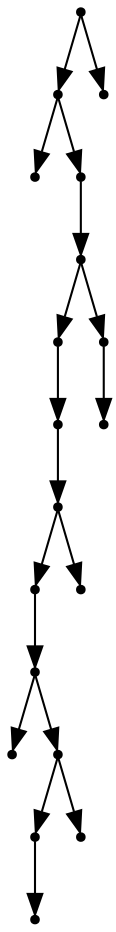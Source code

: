 digraph {
  18 [shape=point];
  16 [shape=point];
  0 [shape=point];
  15 [shape=point];
  14 [shape=point];
  11 [shape=point];
  10 [shape=point];
  9 [shape=point];
  7 [shape=point];
  6 [shape=point];
  1 [shape=point];
  5 [shape=point];
  3 [shape=point];
  2 [shape=point];
  4 [shape=point];
  8 [shape=point];
  13 [shape=point];
  12 [shape=point];
  17 [shape=point];
18 -> 16;
16 -> 0;
16 -> 15;
15 -> 14;
14 -> 11;
11 -> 10;
10 -> 9;
9 -> 7;
7 -> 6;
6 -> 1;
6 -> 5;
5 -> 3;
3 -> 2;
5 -> 4;
9 -> 8;
14 -> 13;
13 -> 12;
18 -> 17;
}
